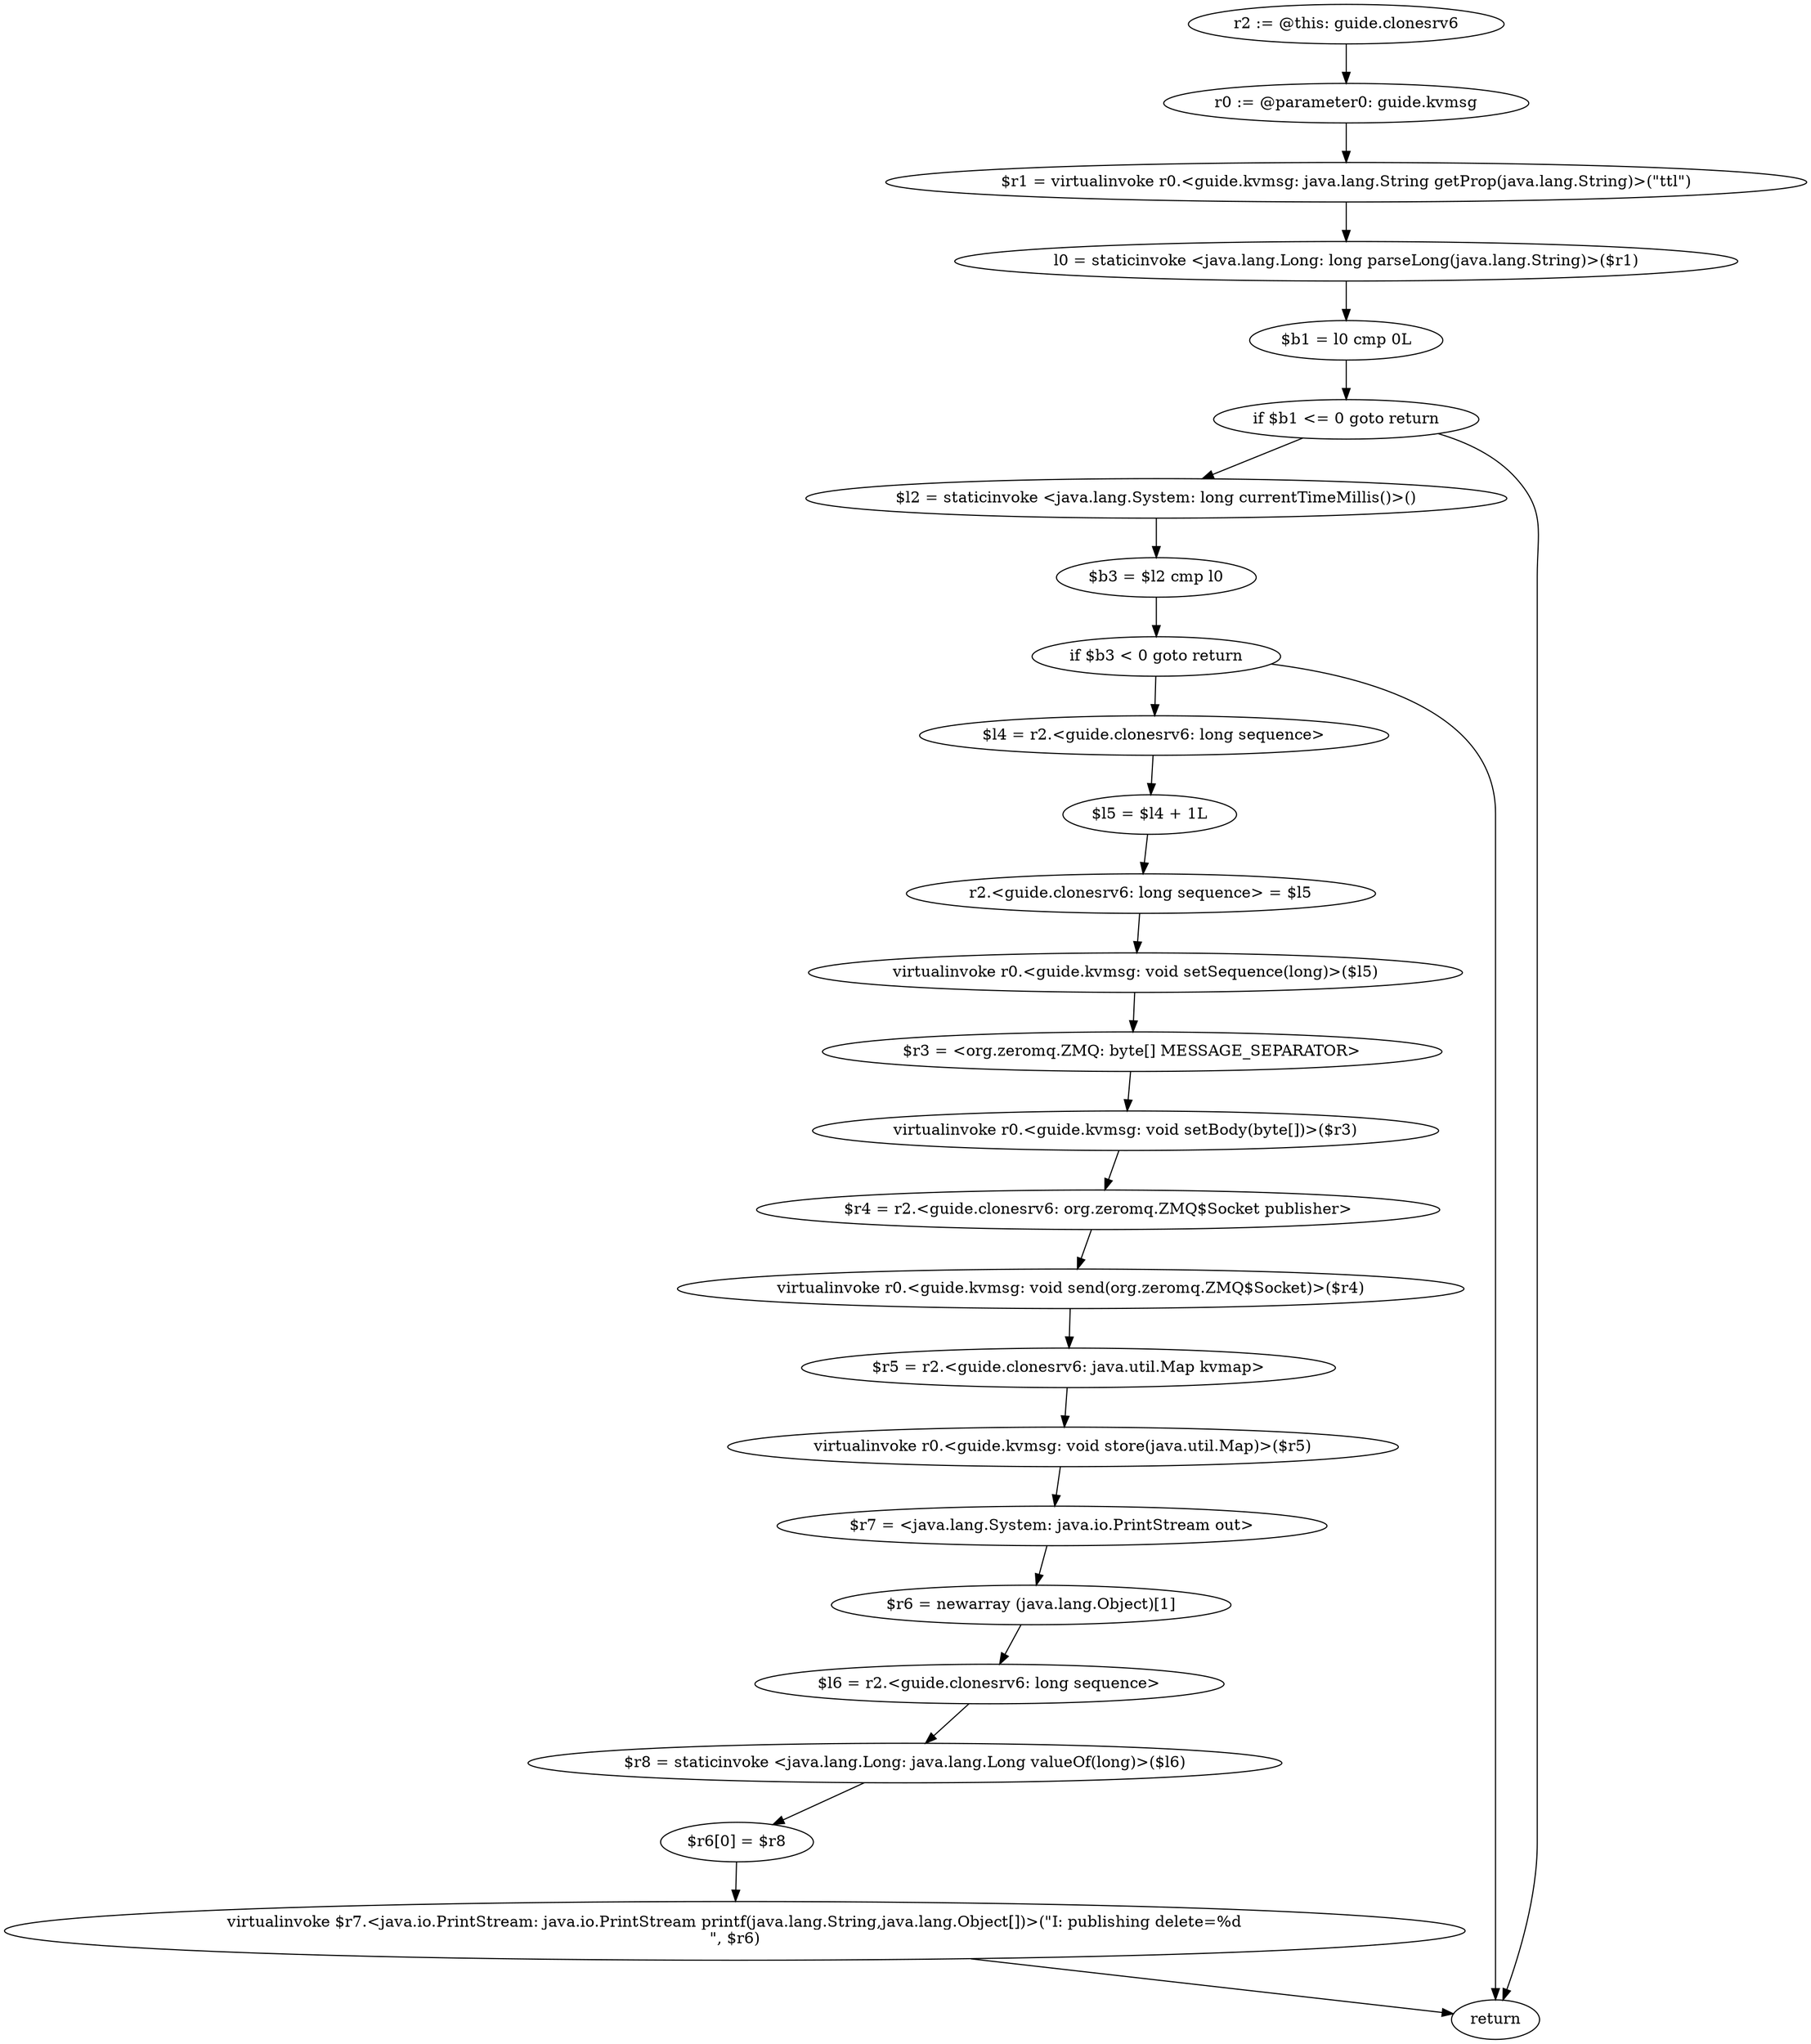 digraph "unitGraph" {
    "r2 := @this: guide.clonesrv6"
    "r0 := @parameter0: guide.kvmsg"
    "$r1 = virtualinvoke r0.<guide.kvmsg: java.lang.String getProp(java.lang.String)>(\"ttl\")"
    "l0 = staticinvoke <java.lang.Long: long parseLong(java.lang.String)>($r1)"
    "$b1 = l0 cmp 0L"
    "if $b1 <= 0 goto return"
    "$l2 = staticinvoke <java.lang.System: long currentTimeMillis()>()"
    "$b3 = $l2 cmp l0"
    "if $b3 < 0 goto return"
    "$l4 = r2.<guide.clonesrv6: long sequence>"
    "$l5 = $l4 + 1L"
    "r2.<guide.clonesrv6: long sequence> = $l5"
    "virtualinvoke r0.<guide.kvmsg: void setSequence(long)>($l5)"
    "$r3 = <org.zeromq.ZMQ: byte[] MESSAGE_SEPARATOR>"
    "virtualinvoke r0.<guide.kvmsg: void setBody(byte[])>($r3)"
    "$r4 = r2.<guide.clonesrv6: org.zeromq.ZMQ$Socket publisher>"
    "virtualinvoke r0.<guide.kvmsg: void send(org.zeromq.ZMQ$Socket)>($r4)"
    "$r5 = r2.<guide.clonesrv6: java.util.Map kvmap>"
    "virtualinvoke r0.<guide.kvmsg: void store(java.util.Map)>($r5)"
    "$r7 = <java.lang.System: java.io.PrintStream out>"
    "$r6 = newarray (java.lang.Object)[1]"
    "$l6 = r2.<guide.clonesrv6: long sequence>"
    "$r8 = staticinvoke <java.lang.Long: java.lang.Long valueOf(long)>($l6)"
    "$r6[0] = $r8"
    "virtualinvoke $r7.<java.io.PrintStream: java.io.PrintStream printf(java.lang.String,java.lang.Object[])>(\"I: publishing delete=%d\n\", $r6)"
    "return"
    "r2 := @this: guide.clonesrv6"->"r0 := @parameter0: guide.kvmsg";
    "r0 := @parameter0: guide.kvmsg"->"$r1 = virtualinvoke r0.<guide.kvmsg: java.lang.String getProp(java.lang.String)>(\"ttl\")";
    "$r1 = virtualinvoke r0.<guide.kvmsg: java.lang.String getProp(java.lang.String)>(\"ttl\")"->"l0 = staticinvoke <java.lang.Long: long parseLong(java.lang.String)>($r1)";
    "l0 = staticinvoke <java.lang.Long: long parseLong(java.lang.String)>($r1)"->"$b1 = l0 cmp 0L";
    "$b1 = l0 cmp 0L"->"if $b1 <= 0 goto return";
    "if $b1 <= 0 goto return"->"$l2 = staticinvoke <java.lang.System: long currentTimeMillis()>()";
    "if $b1 <= 0 goto return"->"return";
    "$l2 = staticinvoke <java.lang.System: long currentTimeMillis()>()"->"$b3 = $l2 cmp l0";
    "$b3 = $l2 cmp l0"->"if $b3 < 0 goto return";
    "if $b3 < 0 goto return"->"$l4 = r2.<guide.clonesrv6: long sequence>";
    "if $b3 < 0 goto return"->"return";
    "$l4 = r2.<guide.clonesrv6: long sequence>"->"$l5 = $l4 + 1L";
    "$l5 = $l4 + 1L"->"r2.<guide.clonesrv6: long sequence> = $l5";
    "r2.<guide.clonesrv6: long sequence> = $l5"->"virtualinvoke r0.<guide.kvmsg: void setSequence(long)>($l5)";
    "virtualinvoke r0.<guide.kvmsg: void setSequence(long)>($l5)"->"$r3 = <org.zeromq.ZMQ: byte[] MESSAGE_SEPARATOR>";
    "$r3 = <org.zeromq.ZMQ: byte[] MESSAGE_SEPARATOR>"->"virtualinvoke r0.<guide.kvmsg: void setBody(byte[])>($r3)";
    "virtualinvoke r0.<guide.kvmsg: void setBody(byte[])>($r3)"->"$r4 = r2.<guide.clonesrv6: org.zeromq.ZMQ$Socket publisher>";
    "$r4 = r2.<guide.clonesrv6: org.zeromq.ZMQ$Socket publisher>"->"virtualinvoke r0.<guide.kvmsg: void send(org.zeromq.ZMQ$Socket)>($r4)";
    "virtualinvoke r0.<guide.kvmsg: void send(org.zeromq.ZMQ$Socket)>($r4)"->"$r5 = r2.<guide.clonesrv6: java.util.Map kvmap>";
    "$r5 = r2.<guide.clonesrv6: java.util.Map kvmap>"->"virtualinvoke r0.<guide.kvmsg: void store(java.util.Map)>($r5)";
    "virtualinvoke r0.<guide.kvmsg: void store(java.util.Map)>($r5)"->"$r7 = <java.lang.System: java.io.PrintStream out>";
    "$r7 = <java.lang.System: java.io.PrintStream out>"->"$r6 = newarray (java.lang.Object)[1]";
    "$r6 = newarray (java.lang.Object)[1]"->"$l6 = r2.<guide.clonesrv6: long sequence>";
    "$l6 = r2.<guide.clonesrv6: long sequence>"->"$r8 = staticinvoke <java.lang.Long: java.lang.Long valueOf(long)>($l6)";
    "$r8 = staticinvoke <java.lang.Long: java.lang.Long valueOf(long)>($l6)"->"$r6[0] = $r8";
    "$r6[0] = $r8"->"virtualinvoke $r7.<java.io.PrintStream: java.io.PrintStream printf(java.lang.String,java.lang.Object[])>(\"I: publishing delete=%d\n\", $r6)";
    "virtualinvoke $r7.<java.io.PrintStream: java.io.PrintStream printf(java.lang.String,java.lang.Object[])>(\"I: publishing delete=%d\n\", $r6)"->"return";
}
